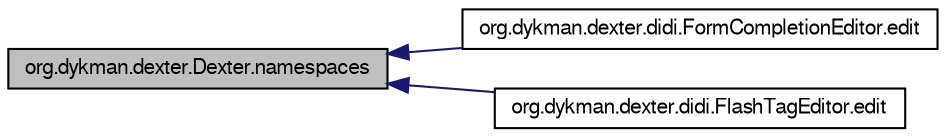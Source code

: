 digraph G
{
  bgcolor="transparent";
  edge [fontname="FreeSans",fontsize=10,labelfontname="FreeSans",labelfontsize=10];
  node [fontname="FreeSans",fontsize=10,shape=record];
  rankdir=LR;
  Node1 [label="org.dykman.dexter.Dexter.namespaces",height=0.2,width=0.4,color="black", fillcolor="grey75", style="filled" fontcolor="black"];
  Node1 -> Node2 [dir=back,color="midnightblue",fontsize=10,style="solid",fontname="FreeSans"];
  Node2 [label="org.dykman.dexter.didi.FormCompletionEditor.edit",height=0.2,width=0.4,color="black",URL="$classorg_1_1dykman_1_1dexter_1_1didi_1_1FormCompletionEditor.html#3dd038e332b0f08dbffdc41f699007ec"];
  Node1 -> Node3 [dir=back,color="midnightblue",fontsize=10,style="solid",fontname="FreeSans"];
  Node3 [label="org.dykman.dexter.didi.FlashTagEditor.edit",height=0.2,width=0.4,color="black",URL="$classorg_1_1dykman_1_1dexter_1_1didi_1_1FlashTagEditor.html#79e5da85169b9c8e2c82694c8716beb9"];
}
